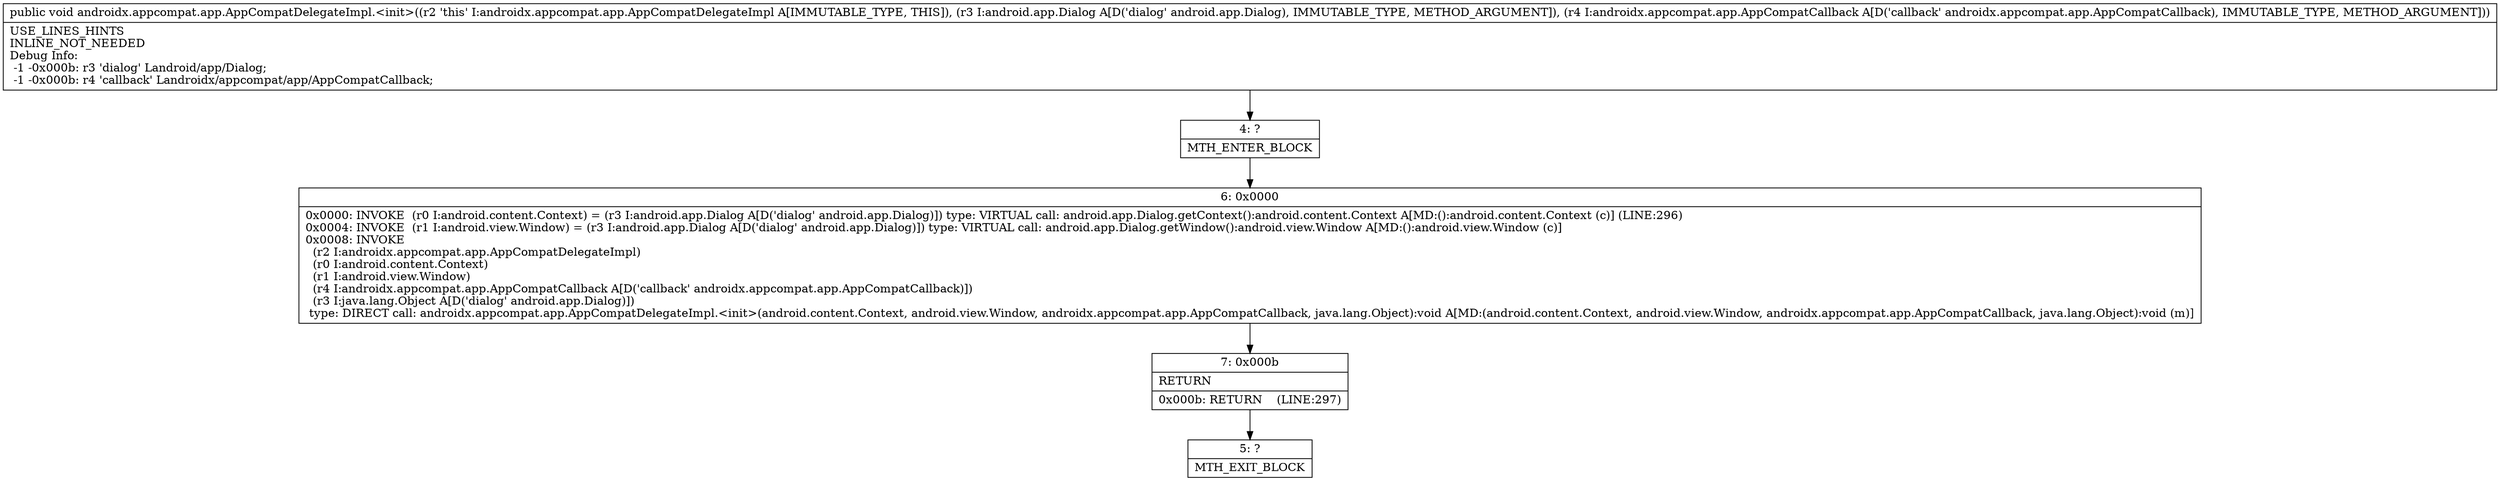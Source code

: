 digraph "CFG forandroidx.appcompat.app.AppCompatDelegateImpl.\<init\>(Landroid\/app\/Dialog;Landroidx\/appcompat\/app\/AppCompatCallback;)V" {
Node_4 [shape=record,label="{4\:\ ?|MTH_ENTER_BLOCK\l}"];
Node_6 [shape=record,label="{6\:\ 0x0000|0x0000: INVOKE  (r0 I:android.content.Context) = (r3 I:android.app.Dialog A[D('dialog' android.app.Dialog)]) type: VIRTUAL call: android.app.Dialog.getContext():android.content.Context A[MD:():android.content.Context (c)] (LINE:296)\l0x0004: INVOKE  (r1 I:android.view.Window) = (r3 I:android.app.Dialog A[D('dialog' android.app.Dialog)]) type: VIRTUAL call: android.app.Dialog.getWindow():android.view.Window A[MD:():android.view.Window (c)]\l0x0008: INVOKE  \l  (r2 I:androidx.appcompat.app.AppCompatDelegateImpl)\l  (r0 I:android.content.Context)\l  (r1 I:android.view.Window)\l  (r4 I:androidx.appcompat.app.AppCompatCallback A[D('callback' androidx.appcompat.app.AppCompatCallback)])\l  (r3 I:java.lang.Object A[D('dialog' android.app.Dialog)])\l type: DIRECT call: androidx.appcompat.app.AppCompatDelegateImpl.\<init\>(android.content.Context, android.view.Window, androidx.appcompat.app.AppCompatCallback, java.lang.Object):void A[MD:(android.content.Context, android.view.Window, androidx.appcompat.app.AppCompatCallback, java.lang.Object):void (m)]\l}"];
Node_7 [shape=record,label="{7\:\ 0x000b|RETURN\l|0x000b: RETURN    (LINE:297)\l}"];
Node_5 [shape=record,label="{5\:\ ?|MTH_EXIT_BLOCK\l}"];
MethodNode[shape=record,label="{public void androidx.appcompat.app.AppCompatDelegateImpl.\<init\>((r2 'this' I:androidx.appcompat.app.AppCompatDelegateImpl A[IMMUTABLE_TYPE, THIS]), (r3 I:android.app.Dialog A[D('dialog' android.app.Dialog), IMMUTABLE_TYPE, METHOD_ARGUMENT]), (r4 I:androidx.appcompat.app.AppCompatCallback A[D('callback' androidx.appcompat.app.AppCompatCallback), IMMUTABLE_TYPE, METHOD_ARGUMENT]))  | USE_LINES_HINTS\lINLINE_NOT_NEEDED\lDebug Info:\l  \-1 \-0x000b: r3 'dialog' Landroid\/app\/Dialog;\l  \-1 \-0x000b: r4 'callback' Landroidx\/appcompat\/app\/AppCompatCallback;\l}"];
MethodNode -> Node_4;Node_4 -> Node_6;
Node_6 -> Node_7;
Node_7 -> Node_5;
}

